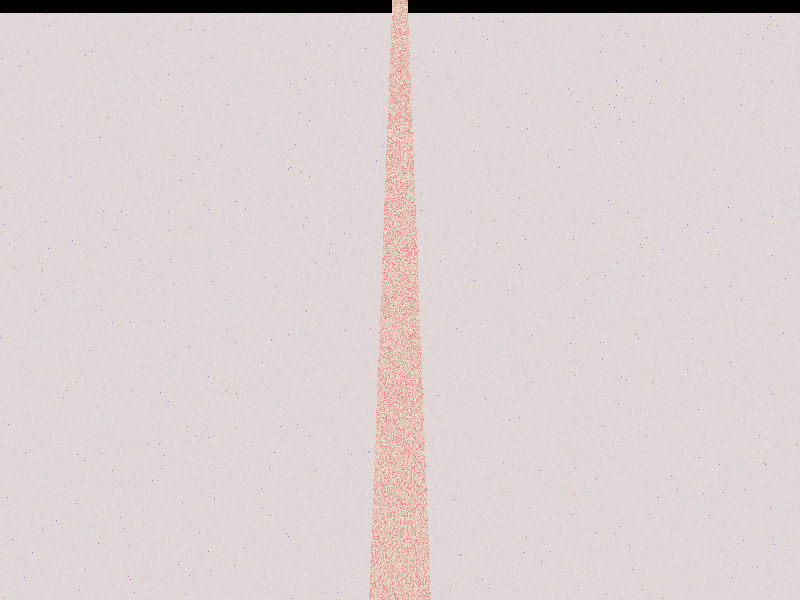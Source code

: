 #include "colors.inc"   // Pre-defined colors
#include "stones.inc"   // Pre-defined scene elements
#include "textures.inc" // Pre-defined textures
#include "shapes.inc"
#include "glass.inc"
#include "metals.inc"
#include "woods.inc"

background { color Black }

camera {
	location <0, 200, -300>
	// location <0, -50, -200>
	look_at  <0, -50, 0>
}

union {
	box {
		<-10, -130, -1000> <10, 0, 1000>
	}

	texture {
		pigment {
			Red_Marble
		}
	}

}


union {
	box {
		<-1000, -140, -1000> <1000, -130, 1000>
	}

	texture {
		PinkAlabaster
	}

}

light_source {
	<100, 100, 100> color White
}


